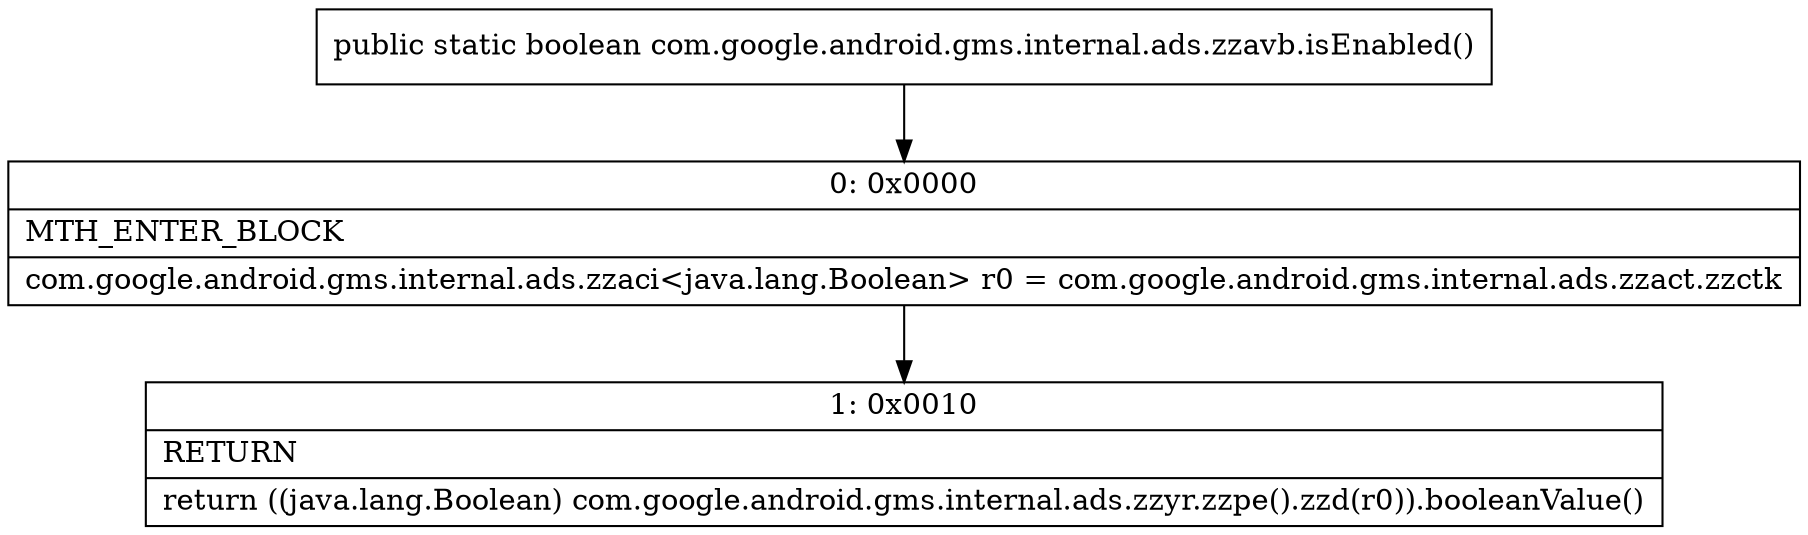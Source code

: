 digraph "CFG forcom.google.android.gms.internal.ads.zzavb.isEnabled()Z" {
Node_0 [shape=record,label="{0\:\ 0x0000|MTH_ENTER_BLOCK\l|com.google.android.gms.internal.ads.zzaci\<java.lang.Boolean\> r0 = com.google.android.gms.internal.ads.zzact.zzctk\l}"];
Node_1 [shape=record,label="{1\:\ 0x0010|RETURN\l|return ((java.lang.Boolean) com.google.android.gms.internal.ads.zzyr.zzpe().zzd(r0)).booleanValue()\l}"];
MethodNode[shape=record,label="{public static boolean com.google.android.gms.internal.ads.zzavb.isEnabled() }"];
MethodNode -> Node_0;
Node_0 -> Node_1;
}

